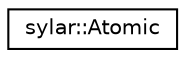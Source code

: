 digraph "类继承关系图"
{
 // LATEX_PDF_SIZE
  edge [fontname="Helvetica",fontsize="10",labelfontname="Helvetica",labelfontsize="10"];
  node [fontname="Helvetica",fontsize="10",shape=record];
  rankdir="LR";
  Node0 [label="sylar::Atomic",height=0.2,width=0.4,color="black", fillcolor="white", style="filled",URL="$classsylar_1_1Atomic.html",tooltip=" "];
}
